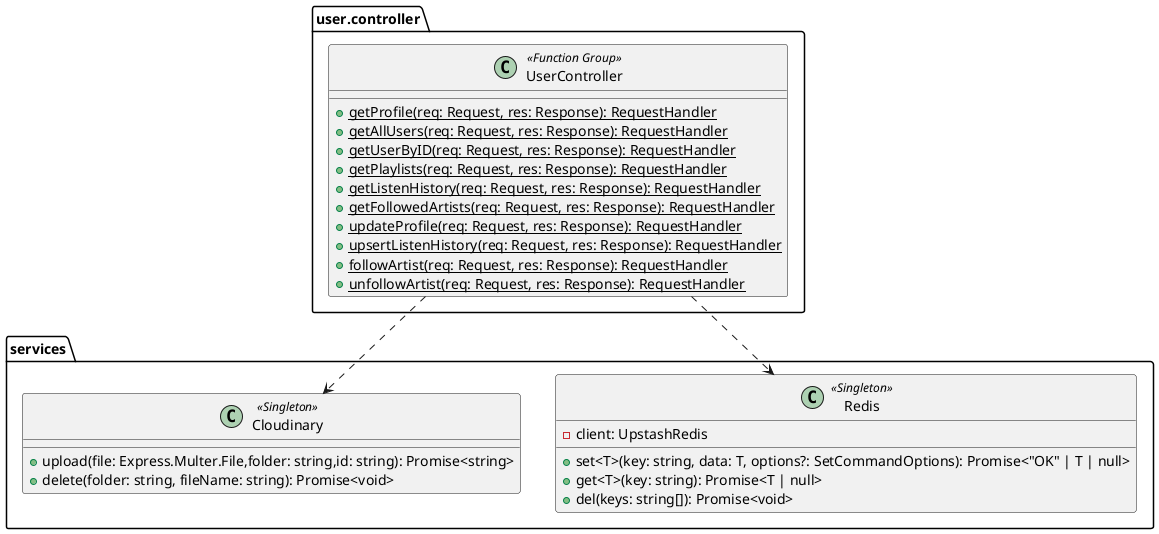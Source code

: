 @startuml

set separator none
package user.controller {
    class UserController <<Function Group>> {
        + {static} getProfile(req: Request, res: Response): RequestHandler
        + {static} getAllUsers(req: Request, res: Response): RequestHandler
        + {static} getUserByID(req: Request, res: Response): RequestHandler
        + {static} getPlaylists(req: Request, res: Response): RequestHandler
        + {static} getListenHistory(req: Request, res: Response): RequestHandler
        + {static} getFollowedArtists(req: Request, res: Response): RequestHandler
        + {static} updateProfile(req: Request, res: Response): RequestHandler
        + {static} upsertListenHistory(req: Request, res: Response): RequestHandler
        + {static} followArtist(req: Request, res: Response): RequestHandler
        + {static} unfollowArtist(req: Request, res: Response): RequestHandler
    }
}

package services {
    class Redis <<Singleton>> {
        - client: UpstashRedis

        + set<T>(key: string, data: T, options?: SetCommandOptions): Promise<"OK" | T | null>
        + get<T>(key: string): Promise<T | null>
        + del(keys: string[]): Promise<void>
    }
    class Cloudinary <<Singleton>> {
        + upload(file: Express.Multer.File,folder: string,id: string): Promise<string>
        + delete(folder: string, fileName: string): Promise<void>
    }
}

UserController ..> Redis
UserController ..> Cloudinary

@enduml